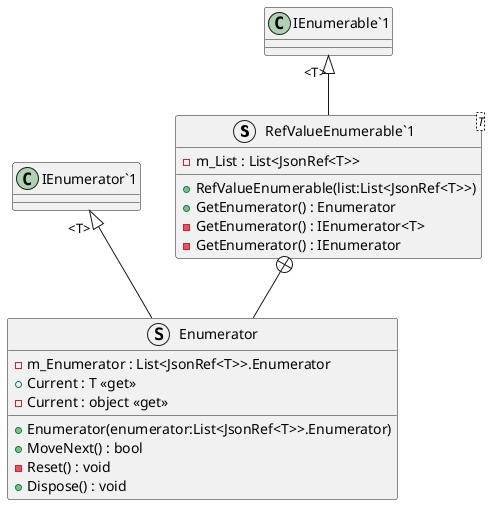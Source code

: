 @startuml
struct "RefValueEnumerable`1"<T> {
    - m_List : List<JsonRef<T>>
    + RefValueEnumerable(list:List<JsonRef<T>>)
    + GetEnumerator() : Enumerator
    - GetEnumerator() : IEnumerator<T>
    - GetEnumerator() : IEnumerator
}
struct Enumerator {
    - m_Enumerator : List<JsonRef<T>>.Enumerator
    + Enumerator(enumerator:List<JsonRef<T>>.Enumerator)
    + MoveNext() : bool
    - Reset() : void
    + Current : T <<get>>
    - Current : object <<get>>
    + Dispose() : void
}
"IEnumerable`1" "<T>" <|-- "RefValueEnumerable`1"
"RefValueEnumerable`1" +-- Enumerator
"IEnumerator`1" "<T>" <|-- Enumerator
@enduml
